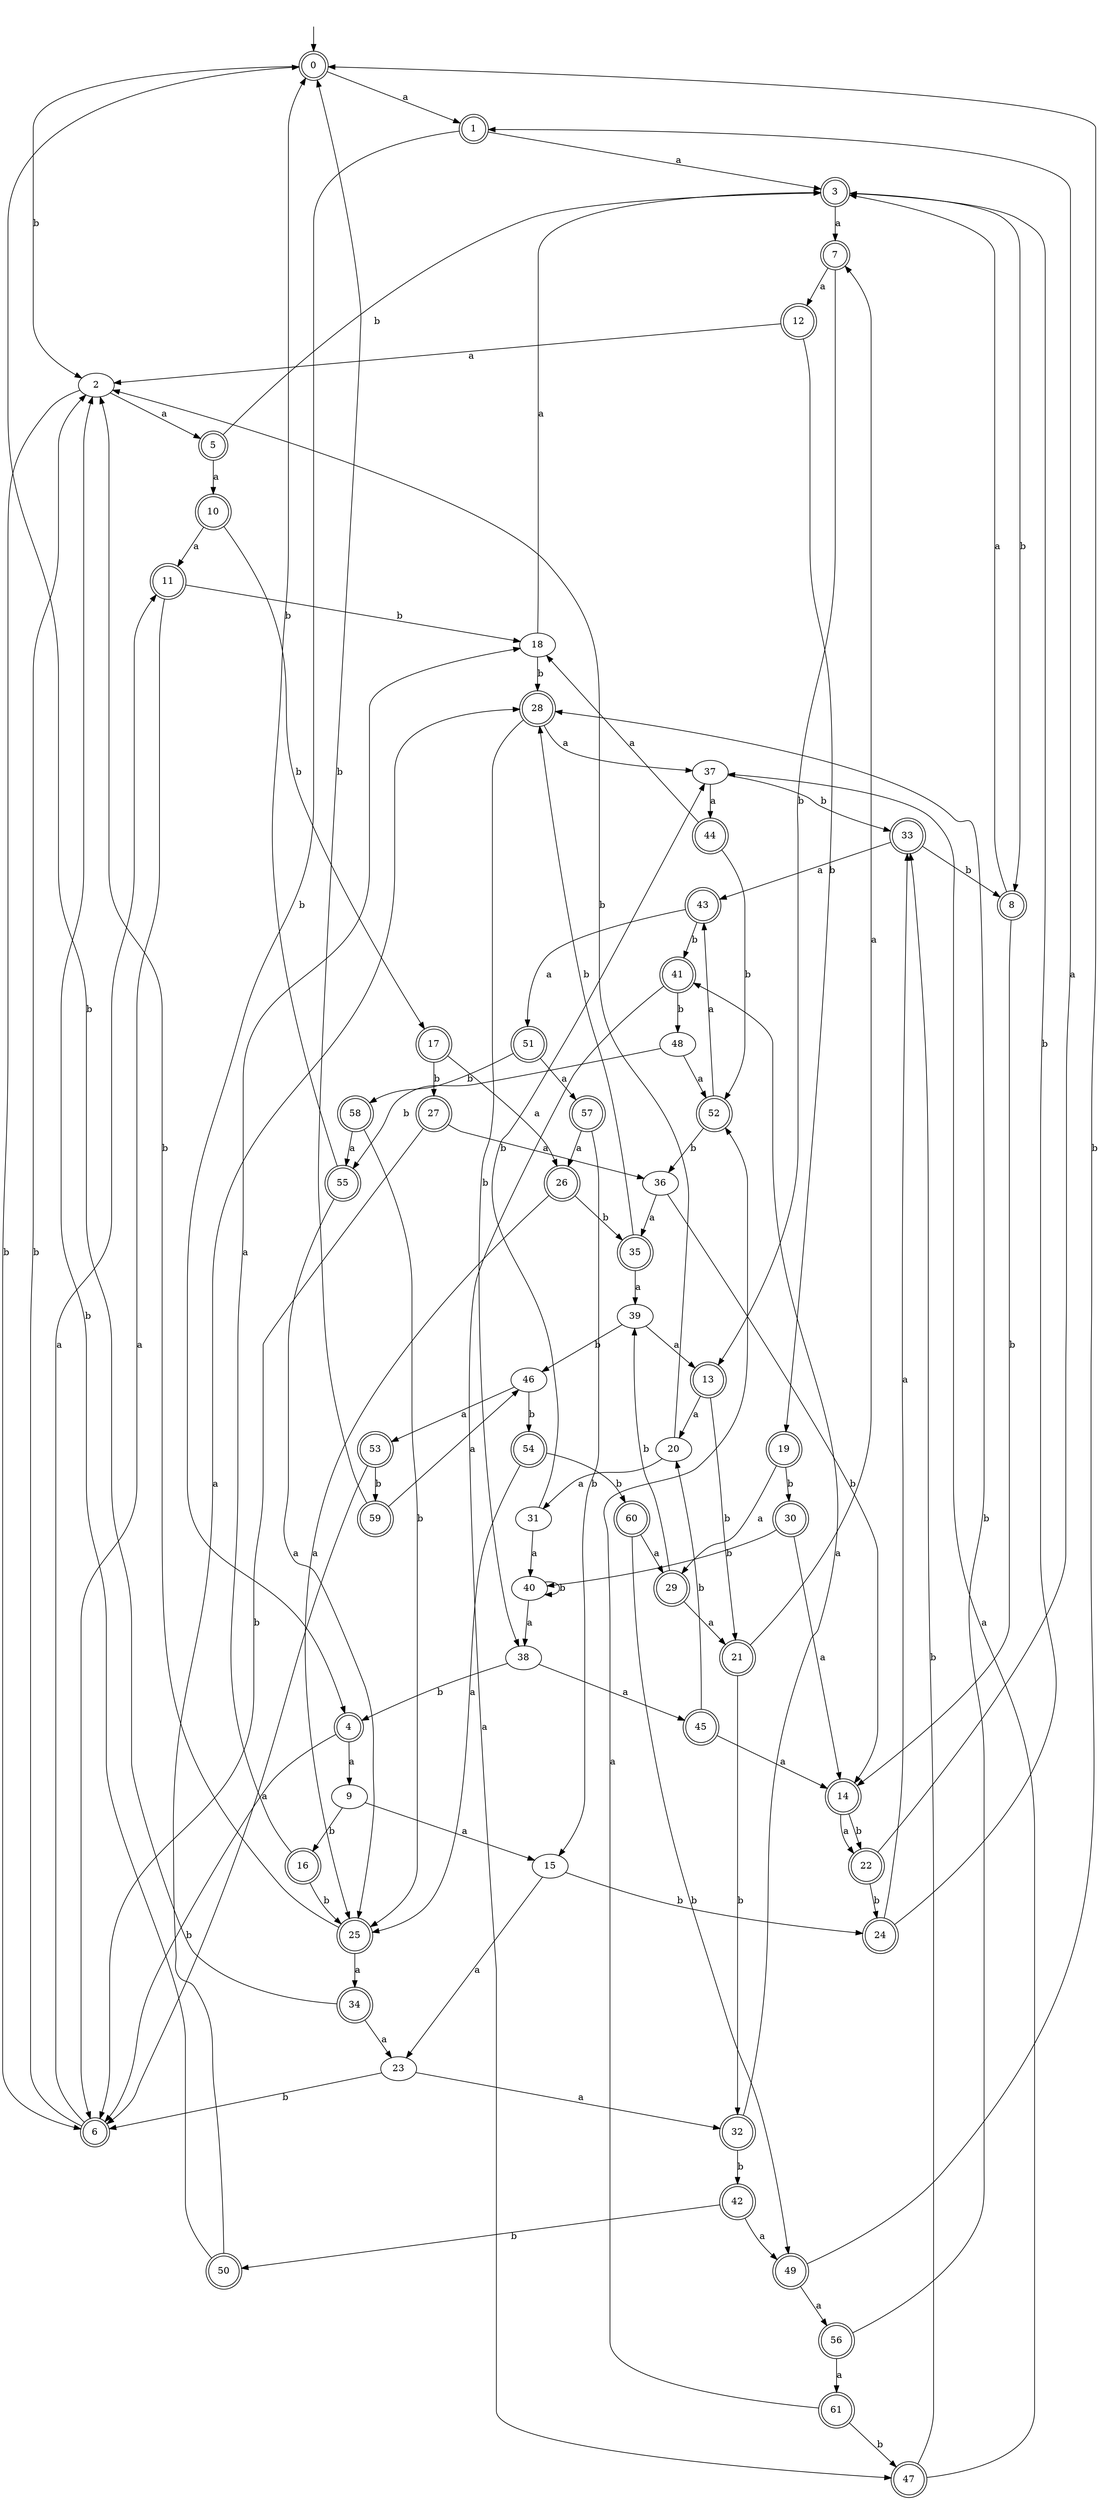 digraph RandomDFA {
  __start0 [label="", shape=none];
  __start0 -> 0 [label=""];
  0 [shape=circle] [shape=doublecircle]
  0 -> 1 [label="a"]
  0 -> 2 [label="b"]
  1 [shape=doublecircle]
  1 -> 3 [label="a"]
  1 -> 4 [label="b"]
  2
  2 -> 5 [label="a"]
  2 -> 6 [label="b"]
  3 [shape=doublecircle]
  3 -> 7 [label="a"]
  3 -> 8 [label="b"]
  4 [shape=doublecircle]
  4 -> 9 [label="a"]
  4 -> 6 [label="b"]
  5 [shape=doublecircle]
  5 -> 10 [label="a"]
  5 -> 3 [label="b"]
  6 [shape=doublecircle]
  6 -> 11 [label="a"]
  6 -> 2 [label="b"]
  7 [shape=doublecircle]
  7 -> 12 [label="a"]
  7 -> 13 [label="b"]
  8 [shape=doublecircle]
  8 -> 3 [label="a"]
  8 -> 14 [label="b"]
  9
  9 -> 15 [label="a"]
  9 -> 16 [label="b"]
  10 [shape=doublecircle]
  10 -> 11 [label="a"]
  10 -> 17 [label="b"]
  11 [shape=doublecircle]
  11 -> 6 [label="a"]
  11 -> 18 [label="b"]
  12 [shape=doublecircle]
  12 -> 2 [label="a"]
  12 -> 19 [label="b"]
  13 [shape=doublecircle]
  13 -> 20 [label="a"]
  13 -> 21 [label="b"]
  14 [shape=doublecircle]
  14 -> 22 [label="a"]
  14 -> 22 [label="b"]
  15
  15 -> 23 [label="a"]
  15 -> 24 [label="b"]
  16 [shape=doublecircle]
  16 -> 18 [label="a"]
  16 -> 25 [label="b"]
  17 [shape=doublecircle]
  17 -> 26 [label="a"]
  17 -> 27 [label="b"]
  18
  18 -> 3 [label="a"]
  18 -> 28 [label="b"]
  19 [shape=doublecircle]
  19 -> 29 [label="a"]
  19 -> 30 [label="b"]
  20
  20 -> 31 [label="a"]
  20 -> 2 [label="b"]
  21 [shape=doublecircle]
  21 -> 7 [label="a"]
  21 -> 32 [label="b"]
  22 [shape=doublecircle]
  22 -> 1 [label="a"]
  22 -> 24 [label="b"]
  23
  23 -> 32 [label="a"]
  23 -> 6 [label="b"]
  24 [shape=doublecircle]
  24 -> 33 [label="a"]
  24 -> 3 [label="b"]
  25 [shape=doublecircle]
  25 -> 34 [label="a"]
  25 -> 2 [label="b"]
  26 [shape=doublecircle]
  26 -> 25 [label="a"]
  26 -> 35 [label="b"]
  27 [shape=doublecircle]
  27 -> 36 [label="a"]
  27 -> 6 [label="b"]
  28 [shape=doublecircle]
  28 -> 37 [label="a"]
  28 -> 38 [label="b"]
  29 [shape=doublecircle]
  29 -> 21 [label="a"]
  29 -> 39 [label="b"]
  30 [shape=doublecircle]
  30 -> 14 [label="a"]
  30 -> 40 [label="b"]
  31
  31 -> 40 [label="a"]
  31 -> 37 [label="b"]
  32 [shape=doublecircle]
  32 -> 41 [label="a"]
  32 -> 42 [label="b"]
  33 [shape=doublecircle]
  33 -> 43 [label="a"]
  33 -> 8 [label="b"]
  34 [shape=doublecircle]
  34 -> 23 [label="a"]
  34 -> 0 [label="b"]
  35 [shape=doublecircle]
  35 -> 39 [label="a"]
  35 -> 28 [label="b"]
  36
  36 -> 35 [label="a"]
  36 -> 14 [label="b"]
  37
  37 -> 44 [label="a"]
  37 -> 33 [label="b"]
  38
  38 -> 45 [label="a"]
  38 -> 4 [label="b"]
  39
  39 -> 13 [label="a"]
  39 -> 46 [label="b"]
  40
  40 -> 38 [label="a"]
  40 -> 40 [label="b"]
  41 [shape=doublecircle]
  41 -> 47 [label="a"]
  41 -> 48 [label="b"]
  42 [shape=doublecircle]
  42 -> 49 [label="a"]
  42 -> 50 [label="b"]
  43 [shape=doublecircle]
  43 -> 51 [label="a"]
  43 -> 41 [label="b"]
  44 [shape=doublecircle]
  44 -> 18 [label="a"]
  44 -> 52 [label="b"]
  45 [shape=doublecircle]
  45 -> 14 [label="a"]
  45 -> 20 [label="b"]
  46
  46 -> 53 [label="a"]
  46 -> 54 [label="b"]
  47 [shape=doublecircle]
  47 -> 37 [label="a"]
  47 -> 33 [label="b"]
  48
  48 -> 52 [label="a"]
  48 -> 55 [label="b"]
  49 [shape=doublecircle]
  49 -> 56 [label="a"]
  49 -> 0 [label="b"]
  50 [shape=doublecircle]
  50 -> 28 [label="a"]
  50 -> 2 [label="b"]
  51 [shape=doublecircle]
  51 -> 57 [label="a"]
  51 -> 58 [label="b"]
  52 [shape=doublecircle]
  52 -> 43 [label="a"]
  52 -> 36 [label="b"]
  53 [shape=doublecircle]
  53 -> 6 [label="a"]
  53 -> 59 [label="b"]
  54 [shape=doublecircle]
  54 -> 25 [label="a"]
  54 -> 60 [label="b"]
  55 [shape=doublecircle]
  55 -> 25 [label="a"]
  55 -> 0 [label="b"]
  56 [shape=doublecircle]
  56 -> 61 [label="a"]
  56 -> 28 [label="b"]
  57 [shape=doublecircle]
  57 -> 26 [label="a"]
  57 -> 15 [label="b"]
  58 [shape=doublecircle]
  58 -> 55 [label="a"]
  58 -> 25 [label="b"]
  59 [shape=doublecircle]
  59 -> 46 [label="a"]
  59 -> 0 [label="b"]
  60 [shape=doublecircle]
  60 -> 29 [label="a"]
  60 -> 49 [label="b"]
  61 [shape=doublecircle]
  61 -> 52 [label="a"]
  61 -> 47 [label="b"]
}
